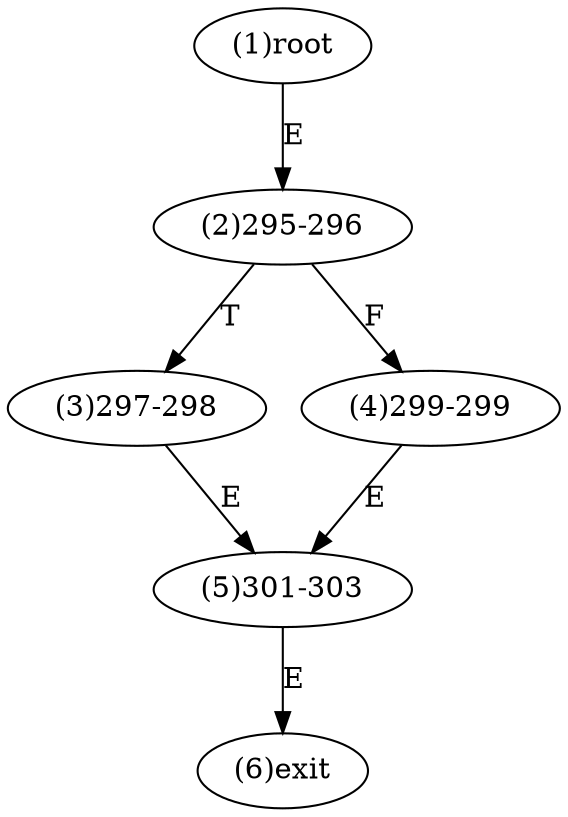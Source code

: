 digraph "" { 
1[ label="(1)root"];
2[ label="(2)295-296"];
3[ label="(3)297-298"];
4[ label="(4)299-299"];
5[ label="(5)301-303"];
6[ label="(6)exit"];
1->2[ label="E"];
2->4[ label="F"];
2->3[ label="T"];
3->5[ label="E"];
4->5[ label="E"];
5->6[ label="E"];
}